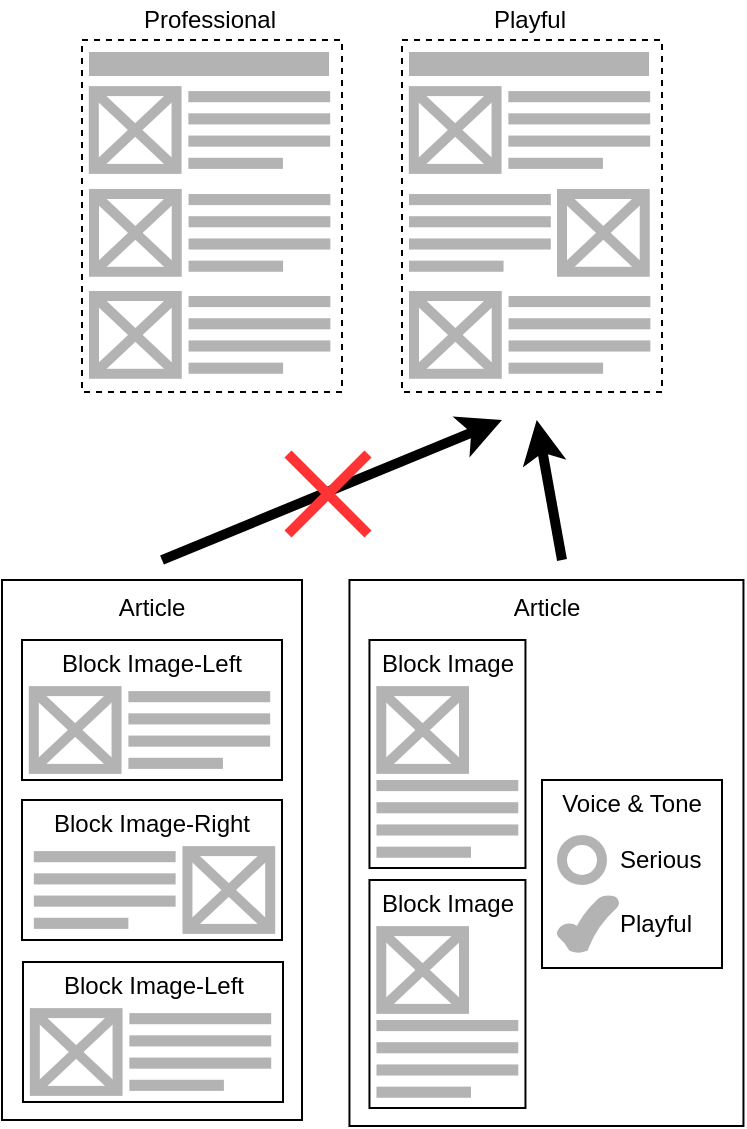 <mxfile version="13.0.1" type="github">
  <diagram id="XAY0O6MmupqiCX3-Y2Fd" name="Page-1">
    <mxGraphModel dx="1422" dy="762" grid="1" gridSize="10" guides="1" tooltips="1" connect="1" arrows="1" fold="1" page="1" pageScale="1" pageWidth="850" pageHeight="1100" math="0" shadow="0">
      <root>
        <mxCell id="0" />
        <mxCell id="1" parent="0" />
        <mxCell id="f3lGKb51ZhDUjjMCLyhJ-93" value="" style="rounded=0;whiteSpace=wrap;html=1;fillColor=none;verticalAlign=top;spacing=0;align=left;dashed=1;" parent="1" vertex="1">
          <mxGeometry x="60" y="40" width="130" height="176" as="geometry" />
        </mxCell>
        <mxCell id="f3lGKb51ZhDUjjMCLyhJ-1" value="Article" style="rounded=0;whiteSpace=wrap;html=1;fillColor=none;verticalAlign=top;" parent="1" vertex="1">
          <mxGeometry x="20" y="310" width="150" height="270" as="geometry" />
        </mxCell>
        <mxCell id="f3lGKb51ZhDUjjMCLyhJ-32" value="" style="group" parent="1" vertex="1" connectable="0">
          <mxGeometry x="30" y="360" width="130" height="50" as="geometry" />
        </mxCell>
        <mxCell id="f3lGKb51ZhDUjjMCLyhJ-8" value="" style="group" parent="f3lGKb51ZhDUjjMCLyhJ-32" vertex="1" connectable="0">
          <mxGeometry x="53.182" y="5.556" width="70.909" height="38.889" as="geometry" />
        </mxCell>
        <mxCell id="f3lGKb51ZhDUjjMCLyhJ-2" value="" style="rounded=0;whiteSpace=wrap;html=1;fillColor=#B3B3B3;strokeColor=none;" parent="f3lGKb51ZhDUjjMCLyhJ-8" vertex="1">
          <mxGeometry width="70.909" height="5.556" as="geometry" />
        </mxCell>
        <mxCell id="f3lGKb51ZhDUjjMCLyhJ-3" value="" style="rounded=0;whiteSpace=wrap;html=1;fillColor=#B3B3B3;strokeColor=none;" parent="f3lGKb51ZhDUjjMCLyhJ-8" vertex="1">
          <mxGeometry y="11.111" width="70.909" height="5.556" as="geometry" />
        </mxCell>
        <mxCell id="f3lGKb51ZhDUjjMCLyhJ-4" value="" style="rounded=0;whiteSpace=wrap;html=1;fillColor=#B3B3B3;strokeColor=none;" parent="f3lGKb51ZhDUjjMCLyhJ-8" vertex="1">
          <mxGeometry y="22.222" width="70.909" height="5.556" as="geometry" />
        </mxCell>
        <mxCell id="f3lGKb51ZhDUjjMCLyhJ-7" value="" style="rounded=0;whiteSpace=wrap;html=1;fillColor=#B3B3B3;strokeColor=none;" parent="f3lGKb51ZhDUjjMCLyhJ-8" vertex="1">
          <mxGeometry y="33.333" width="47.273" height="5.556" as="geometry" />
        </mxCell>
        <mxCell id="f3lGKb51ZhDUjjMCLyhJ-12" value="Block Image-Left" style="rounded=0;whiteSpace=wrap;html=1;fillColor=none;verticalAlign=top;spacing=0;" parent="f3lGKb51ZhDUjjMCLyhJ-32" vertex="1">
          <mxGeometry y="-20" width="130" height="70" as="geometry" />
        </mxCell>
        <mxCell id="f3lGKb51ZhDUjjMCLyhJ-21" value="" style="group" parent="f3lGKb51ZhDUjjMCLyhJ-32" vertex="1" connectable="0">
          <mxGeometry x="5.909" y="5.556" width="41.364" height="38.889" as="geometry" />
        </mxCell>
        <mxCell id="f3lGKb51ZhDUjjMCLyhJ-14" value="" style="rounded=0;whiteSpace=wrap;html=1;fillColor=none;strokeColor=#B3B3B3;strokeWidth=5;" parent="f3lGKb51ZhDUjjMCLyhJ-21" vertex="1">
          <mxGeometry width="41.364" height="38.889" as="geometry" />
        </mxCell>
        <mxCell id="f3lGKb51ZhDUjjMCLyhJ-17" value="" style="endArrow=none;html=1;strokeColor=#B3B3B3;exitX=0;exitY=0;exitDx=0;exitDy=0;entryX=1;entryY=1;entryDx=0;entryDy=0;strokeWidth=5;" parent="f3lGKb51ZhDUjjMCLyhJ-21" source="f3lGKb51ZhDUjjMCLyhJ-14" target="f3lGKb51ZhDUjjMCLyhJ-14" edge="1">
          <mxGeometry width="50" height="50" relative="1" as="geometry">
            <mxPoint x="15.909" y="-6.481" as="sourcePoint" />
            <mxPoint x="31.818" y="-38.889" as="targetPoint" />
          </mxGeometry>
        </mxCell>
        <mxCell id="f3lGKb51ZhDUjjMCLyhJ-18" value="" style="endArrow=none;html=1;strokeColor=#B3B3B3;exitX=0;exitY=1;exitDx=0;exitDy=0;entryX=1;entryY=0;entryDx=0;entryDy=0;strokeWidth=5;" parent="f3lGKb51ZhDUjjMCLyhJ-21" source="f3lGKb51ZhDUjjMCLyhJ-14" target="f3lGKb51ZhDUjjMCLyhJ-14" edge="1">
          <mxGeometry width="50" height="50" relative="1" as="geometry">
            <mxPoint x="3.182" y="6.481" as="sourcePoint" />
            <mxPoint x="44.545" y="45.37" as="targetPoint" />
          </mxGeometry>
        </mxCell>
        <mxCell id="f3lGKb51ZhDUjjMCLyhJ-33" value="" style="group" parent="1" vertex="1" connectable="0">
          <mxGeometry x="30" y="440" width="130" height="50" as="geometry" />
        </mxCell>
        <mxCell id="f3lGKb51ZhDUjjMCLyhJ-22" value="" style="group" parent="f3lGKb51ZhDUjjMCLyhJ-33" vertex="1" connectable="0">
          <mxGeometry x="5.909" y="5.556" width="70.909" height="38.889" as="geometry" />
        </mxCell>
        <mxCell id="f3lGKb51ZhDUjjMCLyhJ-23" value="" style="rounded=0;whiteSpace=wrap;html=1;fillColor=#B3B3B3;strokeColor=none;" parent="f3lGKb51ZhDUjjMCLyhJ-22" vertex="1">
          <mxGeometry width="70.909" height="5.556" as="geometry" />
        </mxCell>
        <mxCell id="f3lGKb51ZhDUjjMCLyhJ-24" value="" style="rounded=0;whiteSpace=wrap;html=1;fillColor=#B3B3B3;strokeColor=none;" parent="f3lGKb51ZhDUjjMCLyhJ-22" vertex="1">
          <mxGeometry y="11.111" width="70.909" height="5.556" as="geometry" />
        </mxCell>
        <mxCell id="f3lGKb51ZhDUjjMCLyhJ-25" value="" style="rounded=0;whiteSpace=wrap;html=1;fillColor=#B3B3B3;strokeColor=none;" parent="f3lGKb51ZhDUjjMCLyhJ-22" vertex="1">
          <mxGeometry y="22.222" width="70.909" height="5.556" as="geometry" />
        </mxCell>
        <mxCell id="f3lGKb51ZhDUjjMCLyhJ-26" value="" style="rounded=0;whiteSpace=wrap;html=1;fillColor=#B3B3B3;strokeColor=none;" parent="f3lGKb51ZhDUjjMCLyhJ-22" vertex="1">
          <mxGeometry y="33.333" width="47.273" height="5.556" as="geometry" />
        </mxCell>
        <mxCell id="f3lGKb51ZhDUjjMCLyhJ-27" value="Block Image-Right" style="rounded=0;whiteSpace=wrap;html=1;fillColor=none;spacing=0;verticalAlign=top;" parent="f3lGKb51ZhDUjjMCLyhJ-33" vertex="1">
          <mxGeometry y="-20" width="130" height="70" as="geometry" />
        </mxCell>
        <mxCell id="f3lGKb51ZhDUjjMCLyhJ-29" value="" style="rounded=0;whiteSpace=wrap;html=1;fillColor=none;strokeColor=#B3B3B3;strokeWidth=5;" parent="f3lGKb51ZhDUjjMCLyhJ-33" vertex="1">
          <mxGeometry x="82.727" y="5.556" width="41.364" height="38.889" as="geometry" />
        </mxCell>
        <mxCell id="f3lGKb51ZhDUjjMCLyhJ-30" value="" style="endArrow=none;html=1;strokeColor=#B3B3B3;exitX=0;exitY=0;exitDx=0;exitDy=0;entryX=1;entryY=1;entryDx=0;entryDy=0;strokeWidth=5;" parent="f3lGKb51ZhDUjjMCLyhJ-33" source="f3lGKb51ZhDUjjMCLyhJ-29" target="f3lGKb51ZhDUjjMCLyhJ-29" edge="1">
          <mxGeometry width="50" height="50" relative="1" as="geometry">
            <mxPoint x="-25.455" y="-0.926" as="sourcePoint" />
            <mxPoint x="-9.545" y="-33.333" as="targetPoint" />
          </mxGeometry>
        </mxCell>
        <mxCell id="f3lGKb51ZhDUjjMCLyhJ-31" value="" style="endArrow=none;html=1;strokeColor=#B3B3B3;exitX=0;exitY=1;exitDx=0;exitDy=0;entryX=1;entryY=0;entryDx=0;entryDy=0;strokeWidth=5;" parent="f3lGKb51ZhDUjjMCLyhJ-33" source="f3lGKb51ZhDUjjMCLyhJ-29" target="f3lGKb51ZhDUjjMCLyhJ-29" edge="1">
          <mxGeometry width="50" height="50" relative="1" as="geometry">
            <mxPoint x="-38.182" y="12.037" as="sourcePoint" />
            <mxPoint x="3.182" y="50.926" as="targetPoint" />
          </mxGeometry>
        </mxCell>
        <mxCell id="f3lGKb51ZhDUjjMCLyhJ-101" value="" style="rounded=0;whiteSpace=wrap;html=1;fillColor=#B3B3B3;strokeColor=none;" parent="1" vertex="1">
          <mxGeometry x="63.5" y="46" width="120" height="12" as="geometry" />
        </mxCell>
        <mxCell id="f3lGKb51ZhDUjjMCLyhJ-88" value="" style="group" parent="1" vertex="1" connectable="0">
          <mxGeometry x="113.182" y="65.556" width="70.909" height="38.889" as="geometry" />
        </mxCell>
        <mxCell id="f3lGKb51ZhDUjjMCLyhJ-89" value="" style="rounded=0;whiteSpace=wrap;html=1;fillColor=#B3B3B3;strokeColor=none;" parent="f3lGKb51ZhDUjjMCLyhJ-88" vertex="1">
          <mxGeometry width="70.909" height="5.556" as="geometry" />
        </mxCell>
        <mxCell id="f3lGKb51ZhDUjjMCLyhJ-90" value="" style="rounded=0;whiteSpace=wrap;html=1;fillColor=#B3B3B3;strokeColor=none;" parent="f3lGKb51ZhDUjjMCLyhJ-88" vertex="1">
          <mxGeometry y="11.111" width="70.909" height="5.556" as="geometry" />
        </mxCell>
        <mxCell id="f3lGKb51ZhDUjjMCLyhJ-91" value="" style="rounded=0;whiteSpace=wrap;html=1;fillColor=#B3B3B3;strokeColor=none;" parent="f3lGKb51ZhDUjjMCLyhJ-88" vertex="1">
          <mxGeometry y="22.222" width="70.909" height="5.556" as="geometry" />
        </mxCell>
        <mxCell id="f3lGKb51ZhDUjjMCLyhJ-92" value="" style="rounded=0;whiteSpace=wrap;html=1;fillColor=#B3B3B3;strokeColor=none;" parent="f3lGKb51ZhDUjjMCLyhJ-88" vertex="1">
          <mxGeometry y="33.333" width="47.273" height="5.556" as="geometry" />
        </mxCell>
        <mxCell id="f3lGKb51ZhDUjjMCLyhJ-94" value="" style="group" parent="1" vertex="1" connectable="0">
          <mxGeometry x="65.909" y="65.556" width="41.364" height="38.889" as="geometry" />
        </mxCell>
        <mxCell id="f3lGKb51ZhDUjjMCLyhJ-95" value="" style="rounded=0;whiteSpace=wrap;html=1;fillColor=none;strokeColor=#B3B3B3;strokeWidth=5;" parent="f3lGKb51ZhDUjjMCLyhJ-94" vertex="1">
          <mxGeometry width="41.364" height="38.889" as="geometry" />
        </mxCell>
        <mxCell id="f3lGKb51ZhDUjjMCLyhJ-96" value="" style="endArrow=none;html=1;strokeColor=#B3B3B3;exitX=0;exitY=0;exitDx=0;exitDy=0;entryX=1;entryY=1;entryDx=0;entryDy=0;strokeWidth=5;" parent="f3lGKb51ZhDUjjMCLyhJ-94" source="f3lGKb51ZhDUjjMCLyhJ-95" target="f3lGKb51ZhDUjjMCLyhJ-95" edge="1">
          <mxGeometry width="50" height="50" relative="1" as="geometry">
            <mxPoint x="15.909" y="-6.481" as="sourcePoint" />
            <mxPoint x="31.818" y="-38.889" as="targetPoint" />
          </mxGeometry>
        </mxCell>
        <mxCell id="f3lGKb51ZhDUjjMCLyhJ-97" value="" style="endArrow=none;html=1;strokeColor=#B3B3B3;exitX=0;exitY=1;exitDx=0;exitDy=0;entryX=1;entryY=0;entryDx=0;entryDy=0;strokeWidth=5;" parent="f3lGKb51ZhDUjjMCLyhJ-94" source="f3lGKb51ZhDUjjMCLyhJ-95" target="f3lGKb51ZhDUjjMCLyhJ-95" edge="1">
          <mxGeometry width="50" height="50" relative="1" as="geometry">
            <mxPoint x="3.182" y="6.481" as="sourcePoint" />
            <mxPoint x="44.545" y="45.37" as="targetPoint" />
          </mxGeometry>
        </mxCell>
        <mxCell id="f3lGKb51ZhDUjjMCLyhJ-119" value="" style="group" parent="1" vertex="1" connectable="0">
          <mxGeometry x="113.272" y="116.996" width="70.909" height="38.889" as="geometry" />
        </mxCell>
        <mxCell id="f3lGKb51ZhDUjjMCLyhJ-120" value="" style="rounded=0;whiteSpace=wrap;html=1;fillColor=#B3B3B3;strokeColor=none;" parent="f3lGKb51ZhDUjjMCLyhJ-119" vertex="1">
          <mxGeometry width="70.909" height="5.556" as="geometry" />
        </mxCell>
        <mxCell id="f3lGKb51ZhDUjjMCLyhJ-121" value="" style="rounded=0;whiteSpace=wrap;html=1;fillColor=#B3B3B3;strokeColor=none;" parent="f3lGKb51ZhDUjjMCLyhJ-119" vertex="1">
          <mxGeometry y="11.111" width="70.909" height="5.556" as="geometry" />
        </mxCell>
        <mxCell id="f3lGKb51ZhDUjjMCLyhJ-122" value="" style="rounded=0;whiteSpace=wrap;html=1;fillColor=#B3B3B3;strokeColor=none;" parent="f3lGKb51ZhDUjjMCLyhJ-119" vertex="1">
          <mxGeometry y="22.222" width="70.909" height="5.556" as="geometry" />
        </mxCell>
        <mxCell id="f3lGKb51ZhDUjjMCLyhJ-123" value="" style="rounded=0;whiteSpace=wrap;html=1;fillColor=#B3B3B3;strokeColor=none;" parent="f3lGKb51ZhDUjjMCLyhJ-119" vertex="1">
          <mxGeometry y="33.333" width="47.273" height="5.556" as="geometry" />
        </mxCell>
        <mxCell id="f3lGKb51ZhDUjjMCLyhJ-124" value="" style="group" parent="1" vertex="1" connectable="0">
          <mxGeometry x="65.999" y="116.996" width="41.364" height="38.889" as="geometry" />
        </mxCell>
        <mxCell id="f3lGKb51ZhDUjjMCLyhJ-125" value="" style="rounded=0;whiteSpace=wrap;html=1;fillColor=none;strokeColor=#B3B3B3;strokeWidth=5;" parent="f3lGKb51ZhDUjjMCLyhJ-124" vertex="1">
          <mxGeometry width="41.364" height="38.889" as="geometry" />
        </mxCell>
        <mxCell id="f3lGKb51ZhDUjjMCLyhJ-126" value="" style="endArrow=none;html=1;strokeColor=#B3B3B3;exitX=0;exitY=0;exitDx=0;exitDy=0;entryX=1;entryY=1;entryDx=0;entryDy=0;strokeWidth=5;" parent="f3lGKb51ZhDUjjMCLyhJ-124" source="f3lGKb51ZhDUjjMCLyhJ-125" target="f3lGKb51ZhDUjjMCLyhJ-125" edge="1">
          <mxGeometry width="50" height="50" relative="1" as="geometry">
            <mxPoint x="15.909" y="-6.481" as="sourcePoint" />
            <mxPoint x="31.818" y="-38.889" as="targetPoint" />
          </mxGeometry>
        </mxCell>
        <mxCell id="f3lGKb51ZhDUjjMCLyhJ-127" value="" style="endArrow=none;html=1;strokeColor=#B3B3B3;exitX=0;exitY=1;exitDx=0;exitDy=0;entryX=1;entryY=0;entryDx=0;entryDy=0;strokeWidth=5;" parent="f3lGKb51ZhDUjjMCLyhJ-124" source="f3lGKb51ZhDUjjMCLyhJ-125" target="f3lGKb51ZhDUjjMCLyhJ-125" edge="1">
          <mxGeometry width="50" height="50" relative="1" as="geometry">
            <mxPoint x="3.182" y="6.481" as="sourcePoint" />
            <mxPoint x="44.545" y="45.37" as="targetPoint" />
          </mxGeometry>
        </mxCell>
        <mxCell id="f3lGKb51ZhDUjjMCLyhJ-138" value="" style="group" parent="1" vertex="1" connectable="0">
          <mxGeometry x="113.272" y="167.996" width="70.909" height="38.889" as="geometry" />
        </mxCell>
        <mxCell id="f3lGKb51ZhDUjjMCLyhJ-139" value="" style="rounded=0;whiteSpace=wrap;html=1;fillColor=#B3B3B3;strokeColor=none;" parent="f3lGKb51ZhDUjjMCLyhJ-138" vertex="1">
          <mxGeometry width="70.909" height="5.556" as="geometry" />
        </mxCell>
        <mxCell id="f3lGKb51ZhDUjjMCLyhJ-140" value="" style="rounded=0;whiteSpace=wrap;html=1;fillColor=#B3B3B3;strokeColor=none;" parent="f3lGKb51ZhDUjjMCLyhJ-138" vertex="1">
          <mxGeometry y="11.111" width="70.909" height="5.556" as="geometry" />
        </mxCell>
        <mxCell id="f3lGKb51ZhDUjjMCLyhJ-141" value="" style="rounded=0;whiteSpace=wrap;html=1;fillColor=#B3B3B3;strokeColor=none;" parent="f3lGKb51ZhDUjjMCLyhJ-138" vertex="1">
          <mxGeometry y="22.222" width="70.909" height="5.556" as="geometry" />
        </mxCell>
        <mxCell id="f3lGKb51ZhDUjjMCLyhJ-142" value="" style="rounded=0;whiteSpace=wrap;html=1;fillColor=#B3B3B3;strokeColor=none;" parent="f3lGKb51ZhDUjjMCLyhJ-138" vertex="1">
          <mxGeometry y="33.333" width="47.273" height="5.556" as="geometry" />
        </mxCell>
        <mxCell id="f3lGKb51ZhDUjjMCLyhJ-143" value="" style="group" parent="1" vertex="1" connectable="0">
          <mxGeometry x="65.999" y="167.996" width="41.364" height="38.889" as="geometry" />
        </mxCell>
        <mxCell id="f3lGKb51ZhDUjjMCLyhJ-144" value="" style="rounded=0;whiteSpace=wrap;html=1;fillColor=none;strokeColor=#B3B3B3;strokeWidth=5;" parent="f3lGKb51ZhDUjjMCLyhJ-143" vertex="1">
          <mxGeometry width="41.364" height="38.889" as="geometry" />
        </mxCell>
        <mxCell id="f3lGKb51ZhDUjjMCLyhJ-145" value="" style="endArrow=none;html=1;strokeColor=#B3B3B3;exitX=0;exitY=0;exitDx=0;exitDy=0;entryX=1;entryY=1;entryDx=0;entryDy=0;strokeWidth=5;" parent="f3lGKb51ZhDUjjMCLyhJ-143" source="f3lGKb51ZhDUjjMCLyhJ-144" target="f3lGKb51ZhDUjjMCLyhJ-144" edge="1">
          <mxGeometry width="50" height="50" relative="1" as="geometry">
            <mxPoint x="15.909" y="-6.481" as="sourcePoint" />
            <mxPoint x="31.818" y="-38.889" as="targetPoint" />
          </mxGeometry>
        </mxCell>
        <mxCell id="f3lGKb51ZhDUjjMCLyhJ-146" value="" style="endArrow=none;html=1;strokeColor=#B3B3B3;exitX=0;exitY=1;exitDx=0;exitDy=0;entryX=1;entryY=0;entryDx=0;entryDy=0;strokeWidth=5;" parent="f3lGKb51ZhDUjjMCLyhJ-143" source="f3lGKb51ZhDUjjMCLyhJ-144" target="f3lGKb51ZhDUjjMCLyhJ-144" edge="1">
          <mxGeometry width="50" height="50" relative="1" as="geometry">
            <mxPoint x="3.182" y="6.481" as="sourcePoint" />
            <mxPoint x="44.545" y="45.37" as="targetPoint" />
          </mxGeometry>
        </mxCell>
        <mxCell id="f3lGKb51ZhDUjjMCLyhJ-147" value="Professional" style="text;html=1;strokeColor=none;fillColor=none;align=center;verticalAlign=middle;whiteSpace=wrap;rounded=0;" parent="1" vertex="1">
          <mxGeometry x="88.5" y="20" width="70" height="20" as="geometry" />
        </mxCell>
        <mxCell id="f3lGKb51ZhDUjjMCLyhJ-179" value="" style="rounded=0;whiteSpace=wrap;html=1;fillColor=none;verticalAlign=top;spacing=0;align=left;dashed=1;" parent="1" vertex="1">
          <mxGeometry x="220" y="40" width="130" height="176" as="geometry" />
        </mxCell>
        <mxCell id="f3lGKb51ZhDUjjMCLyhJ-180" value="" style="rounded=0;whiteSpace=wrap;html=1;fillColor=#B3B3B3;strokeColor=none;" parent="1" vertex="1">
          <mxGeometry x="223.5" y="46" width="120" height="12" as="geometry" />
        </mxCell>
        <mxCell id="f3lGKb51ZhDUjjMCLyhJ-181" value="" style="group" parent="1" vertex="1" connectable="0">
          <mxGeometry x="273.182" y="65.556" width="70.909" height="38.889" as="geometry" />
        </mxCell>
        <mxCell id="f3lGKb51ZhDUjjMCLyhJ-182" value="" style="rounded=0;whiteSpace=wrap;html=1;fillColor=#B3B3B3;strokeColor=none;" parent="f3lGKb51ZhDUjjMCLyhJ-181" vertex="1">
          <mxGeometry width="70.909" height="5.556" as="geometry" />
        </mxCell>
        <mxCell id="f3lGKb51ZhDUjjMCLyhJ-183" value="" style="rounded=0;whiteSpace=wrap;html=1;fillColor=#B3B3B3;strokeColor=none;" parent="f3lGKb51ZhDUjjMCLyhJ-181" vertex="1">
          <mxGeometry y="11.111" width="70.909" height="5.556" as="geometry" />
        </mxCell>
        <mxCell id="f3lGKb51ZhDUjjMCLyhJ-184" value="" style="rounded=0;whiteSpace=wrap;html=1;fillColor=#B3B3B3;strokeColor=none;" parent="f3lGKb51ZhDUjjMCLyhJ-181" vertex="1">
          <mxGeometry y="22.222" width="70.909" height="5.556" as="geometry" />
        </mxCell>
        <mxCell id="f3lGKb51ZhDUjjMCLyhJ-185" value="" style="rounded=0;whiteSpace=wrap;html=1;fillColor=#B3B3B3;strokeColor=none;" parent="f3lGKb51ZhDUjjMCLyhJ-181" vertex="1">
          <mxGeometry y="33.333" width="47.273" height="5.556" as="geometry" />
        </mxCell>
        <mxCell id="f3lGKb51ZhDUjjMCLyhJ-186" value="" style="group" parent="1" vertex="1" connectable="0">
          <mxGeometry x="225.909" y="65.556" width="41.364" height="38.889" as="geometry" />
        </mxCell>
        <mxCell id="f3lGKb51ZhDUjjMCLyhJ-187" value="" style="rounded=0;whiteSpace=wrap;html=1;fillColor=none;strokeColor=#B3B3B3;strokeWidth=5;" parent="f3lGKb51ZhDUjjMCLyhJ-186" vertex="1">
          <mxGeometry width="41.364" height="38.889" as="geometry" />
        </mxCell>
        <mxCell id="f3lGKb51ZhDUjjMCLyhJ-188" value="" style="endArrow=none;html=1;strokeColor=#B3B3B3;exitX=0;exitY=0;exitDx=0;exitDy=0;entryX=1;entryY=1;entryDx=0;entryDy=0;strokeWidth=5;" parent="f3lGKb51ZhDUjjMCLyhJ-186" source="f3lGKb51ZhDUjjMCLyhJ-187" target="f3lGKb51ZhDUjjMCLyhJ-187" edge="1">
          <mxGeometry width="50" height="50" relative="1" as="geometry">
            <mxPoint x="15.909" y="-6.481" as="sourcePoint" />
            <mxPoint x="31.818" y="-38.889" as="targetPoint" />
          </mxGeometry>
        </mxCell>
        <mxCell id="f3lGKb51ZhDUjjMCLyhJ-189" value="" style="endArrow=none;html=1;strokeColor=#B3B3B3;exitX=0;exitY=1;exitDx=0;exitDy=0;entryX=1;entryY=0;entryDx=0;entryDy=0;strokeWidth=5;" parent="f3lGKb51ZhDUjjMCLyhJ-186" source="f3lGKb51ZhDUjjMCLyhJ-187" target="f3lGKb51ZhDUjjMCLyhJ-187" edge="1">
          <mxGeometry width="50" height="50" relative="1" as="geometry">
            <mxPoint x="3.182" y="6.481" as="sourcePoint" />
            <mxPoint x="44.545" y="45.37" as="targetPoint" />
          </mxGeometry>
        </mxCell>
        <mxCell id="f3lGKb51ZhDUjjMCLyhJ-190" value="" style="group" parent="1" vertex="1" connectable="0">
          <mxGeometry x="223.502" y="116.996" width="70.909" height="38.889" as="geometry" />
        </mxCell>
        <mxCell id="f3lGKb51ZhDUjjMCLyhJ-191" value="" style="rounded=0;whiteSpace=wrap;html=1;fillColor=#B3B3B3;strokeColor=none;" parent="f3lGKb51ZhDUjjMCLyhJ-190" vertex="1">
          <mxGeometry width="70.909" height="5.556" as="geometry" />
        </mxCell>
        <mxCell id="f3lGKb51ZhDUjjMCLyhJ-192" value="" style="rounded=0;whiteSpace=wrap;html=1;fillColor=#B3B3B3;strokeColor=none;" parent="f3lGKb51ZhDUjjMCLyhJ-190" vertex="1">
          <mxGeometry y="11.111" width="70.909" height="5.556" as="geometry" />
        </mxCell>
        <mxCell id="f3lGKb51ZhDUjjMCLyhJ-193" value="" style="rounded=0;whiteSpace=wrap;html=1;fillColor=#B3B3B3;strokeColor=none;" parent="f3lGKb51ZhDUjjMCLyhJ-190" vertex="1">
          <mxGeometry y="22.222" width="70.909" height="5.556" as="geometry" />
        </mxCell>
        <mxCell id="f3lGKb51ZhDUjjMCLyhJ-194" value="" style="rounded=0;whiteSpace=wrap;html=1;fillColor=#B3B3B3;strokeColor=none;" parent="f3lGKb51ZhDUjjMCLyhJ-190" vertex="1">
          <mxGeometry y="33.333" width="47.273" height="5.556" as="geometry" />
        </mxCell>
        <mxCell id="f3lGKb51ZhDUjjMCLyhJ-199" value="" style="group" parent="1" vertex="1" connectable="0">
          <mxGeometry x="273.272" y="167.996" width="70.909" height="38.889" as="geometry" />
        </mxCell>
        <mxCell id="f3lGKb51ZhDUjjMCLyhJ-200" value="" style="rounded=0;whiteSpace=wrap;html=1;fillColor=#B3B3B3;strokeColor=none;" parent="f3lGKb51ZhDUjjMCLyhJ-199" vertex="1">
          <mxGeometry width="70.909" height="5.556" as="geometry" />
        </mxCell>
        <mxCell id="f3lGKb51ZhDUjjMCLyhJ-201" value="" style="rounded=0;whiteSpace=wrap;html=1;fillColor=#B3B3B3;strokeColor=none;" parent="f3lGKb51ZhDUjjMCLyhJ-199" vertex="1">
          <mxGeometry y="11.111" width="70.909" height="5.556" as="geometry" />
        </mxCell>
        <mxCell id="f3lGKb51ZhDUjjMCLyhJ-202" value="" style="rounded=0;whiteSpace=wrap;html=1;fillColor=#B3B3B3;strokeColor=none;" parent="f3lGKb51ZhDUjjMCLyhJ-199" vertex="1">
          <mxGeometry y="22.222" width="70.909" height="5.556" as="geometry" />
        </mxCell>
        <mxCell id="f3lGKb51ZhDUjjMCLyhJ-203" value="" style="rounded=0;whiteSpace=wrap;html=1;fillColor=#B3B3B3;strokeColor=none;" parent="f3lGKb51ZhDUjjMCLyhJ-199" vertex="1">
          <mxGeometry y="33.333" width="47.273" height="5.556" as="geometry" />
        </mxCell>
        <mxCell id="f3lGKb51ZhDUjjMCLyhJ-204" value="" style="group" parent="1" vertex="1" connectable="0">
          <mxGeometry x="225.999" y="167.996" width="41.364" height="38.889" as="geometry" />
        </mxCell>
        <mxCell id="f3lGKb51ZhDUjjMCLyhJ-205" value="" style="rounded=0;whiteSpace=wrap;html=1;fillColor=none;strokeColor=#B3B3B3;strokeWidth=5;" parent="f3lGKb51ZhDUjjMCLyhJ-204" vertex="1">
          <mxGeometry width="41.364" height="38.889" as="geometry" />
        </mxCell>
        <mxCell id="f3lGKb51ZhDUjjMCLyhJ-206" value="" style="endArrow=none;html=1;strokeColor=#B3B3B3;exitX=0;exitY=0;exitDx=0;exitDy=0;entryX=1;entryY=1;entryDx=0;entryDy=0;strokeWidth=5;" parent="f3lGKb51ZhDUjjMCLyhJ-204" source="f3lGKb51ZhDUjjMCLyhJ-205" target="f3lGKb51ZhDUjjMCLyhJ-205" edge="1">
          <mxGeometry width="50" height="50" relative="1" as="geometry">
            <mxPoint x="15.909" y="-6.481" as="sourcePoint" />
            <mxPoint x="31.818" y="-38.889" as="targetPoint" />
          </mxGeometry>
        </mxCell>
        <mxCell id="f3lGKb51ZhDUjjMCLyhJ-207" value="" style="endArrow=none;html=1;strokeColor=#B3B3B3;exitX=0;exitY=1;exitDx=0;exitDy=0;entryX=1;entryY=0;entryDx=0;entryDy=0;strokeWidth=5;" parent="f3lGKb51ZhDUjjMCLyhJ-204" source="f3lGKb51ZhDUjjMCLyhJ-205" target="f3lGKb51ZhDUjjMCLyhJ-205" edge="1">
          <mxGeometry width="50" height="50" relative="1" as="geometry">
            <mxPoint x="3.182" y="6.481" as="sourcePoint" />
            <mxPoint x="44.545" y="45.37" as="targetPoint" />
          </mxGeometry>
        </mxCell>
        <mxCell id="f3lGKb51ZhDUjjMCLyhJ-208" value="Playful" style="text;html=1;strokeColor=none;fillColor=none;align=center;verticalAlign=middle;whiteSpace=wrap;rounded=0;" parent="1" vertex="1">
          <mxGeometry x="248.5" y="20.0" width="70" height="20" as="geometry" />
        </mxCell>
        <mxCell id="f3lGKb51ZhDUjjMCLyhJ-196" value="" style="rounded=0;whiteSpace=wrap;html=1;fillColor=none;strokeColor=#B3B3B3;strokeWidth=5;" parent="1" vertex="1">
          <mxGeometry x="299.999" y="116.996" width="41.364" height="38.889" as="geometry" />
        </mxCell>
        <mxCell id="f3lGKb51ZhDUjjMCLyhJ-197" value="" style="endArrow=none;html=1;strokeColor=#B3B3B3;exitX=0;exitY=0;exitDx=0;exitDy=0;entryX=1;entryY=1;entryDx=0;entryDy=0;strokeWidth=5;" parent="1" source="f3lGKb51ZhDUjjMCLyhJ-196" target="f3lGKb51ZhDUjjMCLyhJ-196" edge="1">
          <mxGeometry width="50" height="50" relative="1" as="geometry">
            <mxPoint x="241.908" y="110.514" as="sourcePoint" />
            <mxPoint x="257.817" y="78.107" as="targetPoint" />
          </mxGeometry>
        </mxCell>
        <mxCell id="f3lGKb51ZhDUjjMCLyhJ-198" value="" style="endArrow=none;html=1;strokeColor=#B3B3B3;exitX=0;exitY=1;exitDx=0;exitDy=0;entryX=1;entryY=0;entryDx=0;entryDy=0;strokeWidth=5;" parent="1" source="f3lGKb51ZhDUjjMCLyhJ-196" target="f3lGKb51ZhDUjjMCLyhJ-196" edge="1">
          <mxGeometry width="50" height="50" relative="1" as="geometry">
            <mxPoint x="229.181" y="123.477" as="sourcePoint" />
            <mxPoint x="270.545" y="162.366" as="targetPoint" />
          </mxGeometry>
        </mxCell>
        <mxCell id="f3lGKb51ZhDUjjMCLyhJ-211" value="" style="group" parent="1" vertex="1" connectable="0">
          <mxGeometry x="30.5" y="521" width="130" height="50" as="geometry" />
        </mxCell>
        <mxCell id="f3lGKb51ZhDUjjMCLyhJ-212" value="" style="group" parent="f3lGKb51ZhDUjjMCLyhJ-211" vertex="1" connectable="0">
          <mxGeometry x="53.182" y="5.556" width="70.909" height="38.889" as="geometry" />
        </mxCell>
        <mxCell id="f3lGKb51ZhDUjjMCLyhJ-213" value="" style="rounded=0;whiteSpace=wrap;html=1;fillColor=#B3B3B3;strokeColor=none;" parent="f3lGKb51ZhDUjjMCLyhJ-212" vertex="1">
          <mxGeometry width="70.909" height="5.556" as="geometry" />
        </mxCell>
        <mxCell id="f3lGKb51ZhDUjjMCLyhJ-214" value="" style="rounded=0;whiteSpace=wrap;html=1;fillColor=#B3B3B3;strokeColor=none;" parent="f3lGKb51ZhDUjjMCLyhJ-212" vertex="1">
          <mxGeometry y="11.111" width="70.909" height="5.556" as="geometry" />
        </mxCell>
        <mxCell id="f3lGKb51ZhDUjjMCLyhJ-215" value="" style="rounded=0;whiteSpace=wrap;html=1;fillColor=#B3B3B3;strokeColor=none;" parent="f3lGKb51ZhDUjjMCLyhJ-212" vertex="1">
          <mxGeometry y="22.222" width="70.909" height="5.556" as="geometry" />
        </mxCell>
        <mxCell id="f3lGKb51ZhDUjjMCLyhJ-216" value="" style="rounded=0;whiteSpace=wrap;html=1;fillColor=#B3B3B3;strokeColor=none;" parent="f3lGKb51ZhDUjjMCLyhJ-212" vertex="1">
          <mxGeometry y="33.333" width="47.273" height="5.556" as="geometry" />
        </mxCell>
        <mxCell id="f3lGKb51ZhDUjjMCLyhJ-217" value="Block Image-Left" style="rounded=0;whiteSpace=wrap;html=1;fillColor=none;verticalAlign=top;spacing=0;" parent="f3lGKb51ZhDUjjMCLyhJ-211" vertex="1">
          <mxGeometry y="-20" width="130" height="70" as="geometry" />
        </mxCell>
        <mxCell id="f3lGKb51ZhDUjjMCLyhJ-218" value="" style="group" parent="f3lGKb51ZhDUjjMCLyhJ-211" vertex="1" connectable="0">
          <mxGeometry x="5.909" y="5.556" width="41.364" height="38.889" as="geometry" />
        </mxCell>
        <mxCell id="f3lGKb51ZhDUjjMCLyhJ-219" value="" style="rounded=0;whiteSpace=wrap;html=1;fillColor=none;strokeColor=#B3B3B3;strokeWidth=5;" parent="f3lGKb51ZhDUjjMCLyhJ-218" vertex="1">
          <mxGeometry width="41.364" height="38.889" as="geometry" />
        </mxCell>
        <mxCell id="f3lGKb51ZhDUjjMCLyhJ-220" value="" style="endArrow=none;html=1;strokeColor=#B3B3B3;exitX=0;exitY=0;exitDx=0;exitDy=0;entryX=1;entryY=1;entryDx=0;entryDy=0;strokeWidth=5;" parent="f3lGKb51ZhDUjjMCLyhJ-218" source="f3lGKb51ZhDUjjMCLyhJ-219" target="f3lGKb51ZhDUjjMCLyhJ-219" edge="1">
          <mxGeometry width="50" height="50" relative="1" as="geometry">
            <mxPoint x="15.909" y="-6.481" as="sourcePoint" />
            <mxPoint x="31.818" y="-38.889" as="targetPoint" />
          </mxGeometry>
        </mxCell>
        <mxCell id="f3lGKb51ZhDUjjMCLyhJ-221" value="" style="endArrow=none;html=1;strokeColor=#B3B3B3;exitX=0;exitY=1;exitDx=0;exitDy=0;entryX=1;entryY=0;entryDx=0;entryDy=0;strokeWidth=5;" parent="f3lGKb51ZhDUjjMCLyhJ-218" source="f3lGKb51ZhDUjjMCLyhJ-219" target="f3lGKb51ZhDUjjMCLyhJ-219" edge="1">
          <mxGeometry width="50" height="50" relative="1" as="geometry">
            <mxPoint x="3.182" y="6.481" as="sourcePoint" />
            <mxPoint x="44.545" y="45.37" as="targetPoint" />
          </mxGeometry>
        </mxCell>
        <mxCell id="f3lGKb51ZhDUjjMCLyhJ-222" value="" style="endArrow=classic;html=1;strokeColor=#000000;strokeWidth=5;" parent="1" edge="1">
          <mxGeometry width="50" height="50" relative="1" as="geometry">
            <mxPoint x="100" y="300" as="sourcePoint" />
            <mxPoint x="270" y="230" as="targetPoint" />
          </mxGeometry>
        </mxCell>
        <mxCell id="f3lGKb51ZhDUjjMCLyhJ-223" value="" style="endArrow=classic;html=1;strokeColor=#000000;strokeWidth=5;" parent="1" edge="1">
          <mxGeometry width="50" height="50" relative="1" as="geometry">
            <mxPoint x="300" y="300" as="sourcePoint" />
            <mxPoint x="287.36" y="230" as="targetPoint" />
          </mxGeometry>
        </mxCell>
        <mxCell id="f3lGKb51ZhDUjjMCLyhJ-224" value="" style="endArrow=none;html=1;strokeColor=#FF3333;strokeWidth=5;" parent="1" edge="1">
          <mxGeometry width="50" height="50" relative="1" as="geometry">
            <mxPoint x="163" y="287" as="sourcePoint" />
            <mxPoint x="203" y="247" as="targetPoint" />
          </mxGeometry>
        </mxCell>
        <mxCell id="f3lGKb51ZhDUjjMCLyhJ-225" value="" style="endArrow=none;html=1;strokeColor=#FF3333;strokeWidth=5;" parent="1" edge="1">
          <mxGeometry width="50" height="50" relative="1" as="geometry">
            <mxPoint x="163" y="247" as="sourcePoint" />
            <mxPoint x="203" y="287" as="targetPoint" />
          </mxGeometry>
        </mxCell>
        <mxCell id="f3lGKb51ZhDUjjMCLyhJ-34" value="Article" style="rounded=0;whiteSpace=wrap;html=1;fillColor=none;verticalAlign=top;" parent="1" vertex="1">
          <mxGeometry x="193.73" y="310" width="197" height="273" as="geometry" />
        </mxCell>
        <mxCell id="f3lGKb51ZhDUjjMCLyhJ-56" value="" style="group" parent="1" vertex="1" connectable="0">
          <mxGeometry x="203.73" y="340" width="78" height="114" as="geometry" />
        </mxCell>
        <mxCell id="f3lGKb51ZhDUjjMCLyhJ-41" value="Block Image" style="rounded=0;whiteSpace=wrap;html=1;fillColor=none;verticalAlign=top;spacing=0;" parent="f3lGKb51ZhDUjjMCLyhJ-56" vertex="1">
          <mxGeometry width="78" height="114" as="geometry" />
        </mxCell>
        <mxCell id="f3lGKb51ZhDUjjMCLyhJ-36" value="" style="group" parent="f3lGKb51ZhDUjjMCLyhJ-56" vertex="1" connectable="0">
          <mxGeometry x="3.5" y="69.996" width="70.909" height="38.889" as="geometry" />
        </mxCell>
        <mxCell id="f3lGKb51ZhDUjjMCLyhJ-37" value="" style="rounded=0;whiteSpace=wrap;html=1;fillColor=#B3B3B3;strokeColor=none;" parent="f3lGKb51ZhDUjjMCLyhJ-36" vertex="1">
          <mxGeometry width="70.909" height="5.556" as="geometry" />
        </mxCell>
        <mxCell id="f3lGKb51ZhDUjjMCLyhJ-38" value="" style="rounded=0;whiteSpace=wrap;html=1;fillColor=#B3B3B3;strokeColor=none;" parent="f3lGKb51ZhDUjjMCLyhJ-36" vertex="1">
          <mxGeometry y="11.111" width="70.909" height="5.556" as="geometry" />
        </mxCell>
        <mxCell id="f3lGKb51ZhDUjjMCLyhJ-39" value="" style="rounded=0;whiteSpace=wrap;html=1;fillColor=#B3B3B3;strokeColor=none;" parent="f3lGKb51ZhDUjjMCLyhJ-36" vertex="1">
          <mxGeometry y="22.222" width="70.909" height="5.556" as="geometry" />
        </mxCell>
        <mxCell id="f3lGKb51ZhDUjjMCLyhJ-40" value="" style="rounded=0;whiteSpace=wrap;html=1;fillColor=#B3B3B3;strokeColor=none;" parent="f3lGKb51ZhDUjjMCLyhJ-36" vertex="1">
          <mxGeometry y="33.333" width="47.273" height="5.556" as="geometry" />
        </mxCell>
        <mxCell id="f3lGKb51ZhDUjjMCLyhJ-42" value="" style="group" parent="f3lGKb51ZhDUjjMCLyhJ-56" vertex="1" connectable="0">
          <mxGeometry x="5.909" y="25.556" width="41.364" height="38.889" as="geometry" />
        </mxCell>
        <mxCell id="f3lGKb51ZhDUjjMCLyhJ-43" value="" style="rounded=0;whiteSpace=wrap;html=1;fillColor=none;strokeColor=#B3B3B3;strokeWidth=5;" parent="f3lGKb51ZhDUjjMCLyhJ-42" vertex="1">
          <mxGeometry width="41.364" height="38.889" as="geometry" />
        </mxCell>
        <mxCell id="f3lGKb51ZhDUjjMCLyhJ-44" value="" style="endArrow=none;html=1;strokeColor=#B3B3B3;exitX=0;exitY=0;exitDx=0;exitDy=0;entryX=1;entryY=1;entryDx=0;entryDy=0;strokeWidth=5;" parent="f3lGKb51ZhDUjjMCLyhJ-42" source="f3lGKb51ZhDUjjMCLyhJ-43" target="f3lGKb51ZhDUjjMCLyhJ-43" edge="1">
          <mxGeometry width="50" height="50" relative="1" as="geometry">
            <mxPoint x="15.909" y="-6.481" as="sourcePoint" />
            <mxPoint x="31.818" y="-38.889" as="targetPoint" />
          </mxGeometry>
        </mxCell>
        <mxCell id="f3lGKb51ZhDUjjMCLyhJ-45" value="" style="endArrow=none;html=1;strokeColor=#B3B3B3;exitX=0;exitY=1;exitDx=0;exitDy=0;entryX=1;entryY=0;entryDx=0;entryDy=0;strokeWidth=5;" parent="f3lGKb51ZhDUjjMCLyhJ-42" source="f3lGKb51ZhDUjjMCLyhJ-43" target="f3lGKb51ZhDUjjMCLyhJ-43" edge="1">
          <mxGeometry width="50" height="50" relative="1" as="geometry">
            <mxPoint x="3.182" y="6.481" as="sourcePoint" />
            <mxPoint x="44.545" y="45.37" as="targetPoint" />
          </mxGeometry>
        </mxCell>
        <mxCell id="f3lGKb51ZhDUjjMCLyhJ-57" value="" style="group" parent="1" vertex="1" connectable="0">
          <mxGeometry x="203.73" y="460" width="78" height="114" as="geometry" />
        </mxCell>
        <mxCell id="f3lGKb51ZhDUjjMCLyhJ-58" value="Block Image" style="rounded=0;whiteSpace=wrap;html=1;fillColor=none;verticalAlign=top;spacing=0;" parent="f3lGKb51ZhDUjjMCLyhJ-57" vertex="1">
          <mxGeometry width="78" height="114" as="geometry" />
        </mxCell>
        <mxCell id="f3lGKb51ZhDUjjMCLyhJ-59" value="" style="group" parent="f3lGKb51ZhDUjjMCLyhJ-57" vertex="1" connectable="0">
          <mxGeometry x="3.5" y="69.996" width="70.909" height="38.889" as="geometry" />
        </mxCell>
        <mxCell id="f3lGKb51ZhDUjjMCLyhJ-60" value="" style="rounded=0;whiteSpace=wrap;html=1;fillColor=#B3B3B3;strokeColor=none;" parent="f3lGKb51ZhDUjjMCLyhJ-59" vertex="1">
          <mxGeometry width="70.909" height="5.556" as="geometry" />
        </mxCell>
        <mxCell id="f3lGKb51ZhDUjjMCLyhJ-61" value="" style="rounded=0;whiteSpace=wrap;html=1;fillColor=#B3B3B3;strokeColor=none;" parent="f3lGKb51ZhDUjjMCLyhJ-59" vertex="1">
          <mxGeometry y="11.111" width="70.909" height="5.556" as="geometry" />
        </mxCell>
        <mxCell id="f3lGKb51ZhDUjjMCLyhJ-62" value="" style="rounded=0;whiteSpace=wrap;html=1;fillColor=#B3B3B3;strokeColor=none;" parent="f3lGKb51ZhDUjjMCLyhJ-59" vertex="1">
          <mxGeometry y="22.222" width="70.909" height="5.556" as="geometry" />
        </mxCell>
        <mxCell id="f3lGKb51ZhDUjjMCLyhJ-63" value="" style="rounded=0;whiteSpace=wrap;html=1;fillColor=#B3B3B3;strokeColor=none;" parent="f3lGKb51ZhDUjjMCLyhJ-59" vertex="1">
          <mxGeometry y="33.333" width="47.273" height="5.556" as="geometry" />
        </mxCell>
        <mxCell id="f3lGKb51ZhDUjjMCLyhJ-64" value="" style="group" parent="f3lGKb51ZhDUjjMCLyhJ-57" vertex="1" connectable="0">
          <mxGeometry x="5.909" y="25.556" width="41.364" height="38.889" as="geometry" />
        </mxCell>
        <mxCell id="f3lGKb51ZhDUjjMCLyhJ-65" value="" style="rounded=0;whiteSpace=wrap;html=1;fillColor=none;strokeColor=#B3B3B3;strokeWidth=5;" parent="f3lGKb51ZhDUjjMCLyhJ-64" vertex="1">
          <mxGeometry width="41.364" height="38.889" as="geometry" />
        </mxCell>
        <mxCell id="f3lGKb51ZhDUjjMCLyhJ-66" value="" style="endArrow=none;html=1;strokeColor=#B3B3B3;exitX=0;exitY=0;exitDx=0;exitDy=0;entryX=1;entryY=1;entryDx=0;entryDy=0;strokeWidth=5;" parent="f3lGKb51ZhDUjjMCLyhJ-64" source="f3lGKb51ZhDUjjMCLyhJ-65" target="f3lGKb51ZhDUjjMCLyhJ-65" edge="1">
          <mxGeometry width="50" height="50" relative="1" as="geometry">
            <mxPoint x="15.909" y="-6.481" as="sourcePoint" />
            <mxPoint x="31.818" y="-38.889" as="targetPoint" />
          </mxGeometry>
        </mxCell>
        <mxCell id="f3lGKb51ZhDUjjMCLyhJ-67" value="" style="endArrow=none;html=1;strokeColor=#B3B3B3;exitX=0;exitY=1;exitDx=0;exitDy=0;entryX=1;entryY=0;entryDx=0;entryDy=0;strokeWidth=5;" parent="f3lGKb51ZhDUjjMCLyhJ-64" source="f3lGKb51ZhDUjjMCLyhJ-65" target="f3lGKb51ZhDUjjMCLyhJ-65" edge="1">
          <mxGeometry width="50" height="50" relative="1" as="geometry">
            <mxPoint x="3.182" y="6.481" as="sourcePoint" />
            <mxPoint x="44.545" y="45.37" as="targetPoint" />
          </mxGeometry>
        </mxCell>
        <mxCell id="f3lGKb51ZhDUjjMCLyhJ-83" value="" style="group" parent="1" vertex="1" connectable="0">
          <mxGeometry x="290" y="410" width="90" height="94" as="geometry" />
        </mxCell>
        <mxCell id="f3lGKb51ZhDUjjMCLyhJ-69" value="Voice &amp;amp; Tone" style="rounded=0;whiteSpace=wrap;html=1;fillColor=none;verticalAlign=top;spacing=0;" parent="f3lGKb51ZhDUjjMCLyhJ-83" vertex="1">
          <mxGeometry width="90" height="94" as="geometry" />
        </mxCell>
        <mxCell id="f3lGKb51ZhDUjjMCLyhJ-79" value="Serious" style="ellipse;whiteSpace=wrap;html=1;strokeColor=#B3B3B3;strokeWidth=5;fillColor=none;labelPosition=right;verticalLabelPosition=middle;align=left;verticalAlign=middle;spacingLeft=7;" parent="f3lGKb51ZhDUjjMCLyhJ-83" vertex="1">
          <mxGeometry x="10" y="30" width="20" height="20" as="geometry" />
        </mxCell>
        <mxCell id="f3lGKb51ZhDUjjMCLyhJ-80" value="Playful" style="verticalLabelPosition=middle;verticalAlign=middle;html=1;shape=mxgraph.basic.tick;strokeColor=#B3B3B3;strokeWidth=5;fillColor=#B3B3B3;align=left;labelPosition=right;spacingLeft=1;" parent="f3lGKb51ZhDUjjMCLyhJ-83" vertex="1">
          <mxGeometry x="10" y="60" width="26" height="24" as="geometry" />
        </mxCell>
      </root>
    </mxGraphModel>
  </diagram>
</mxfile>
